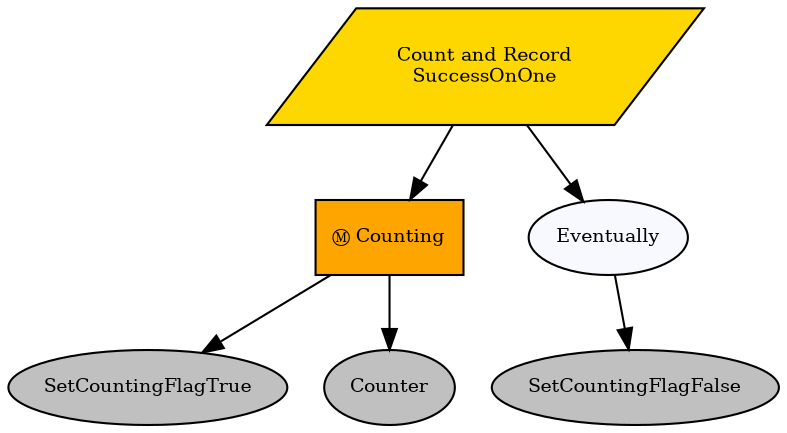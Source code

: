 digraph pastafarianism {
ordering=out;
graph [fontname="times-roman"];
node [fontname="times-roman"];
edge [fontname="times-roman"];
"Count and Record" [fillcolor=gold, fontcolor=black, fontsize=9, label="Count and Record\nSuccessOnOne", shape=parallelogram, style=filled];
Counting [fillcolor=orange, fontcolor=black, fontsize=9, label="Ⓜ Counting", shape=box, style=filled];
"Count and Record" -> Counting;
SetCountingFlagTrue [fillcolor=gray, fontcolor=black, fontsize=9, label=SetCountingFlagTrue, shape=ellipse, style=filled];
Counting -> SetCountingFlagTrue;
Counter [fillcolor=gray, fontcolor=black, fontsize=9, label=Counter, shape=ellipse, style=filled];
Counting -> Counter;
Eventually [fillcolor=ghostwhite, fontcolor=black, fontsize=9, label=Eventually, shape=ellipse, style=filled];
"Count and Record" -> Eventually;
SetCountingFlagFalse [fillcolor=gray, fontcolor=black, fontsize=9, label=SetCountingFlagFalse, shape=ellipse, style=filled];
Eventually -> SetCountingFlagFalse;
}
